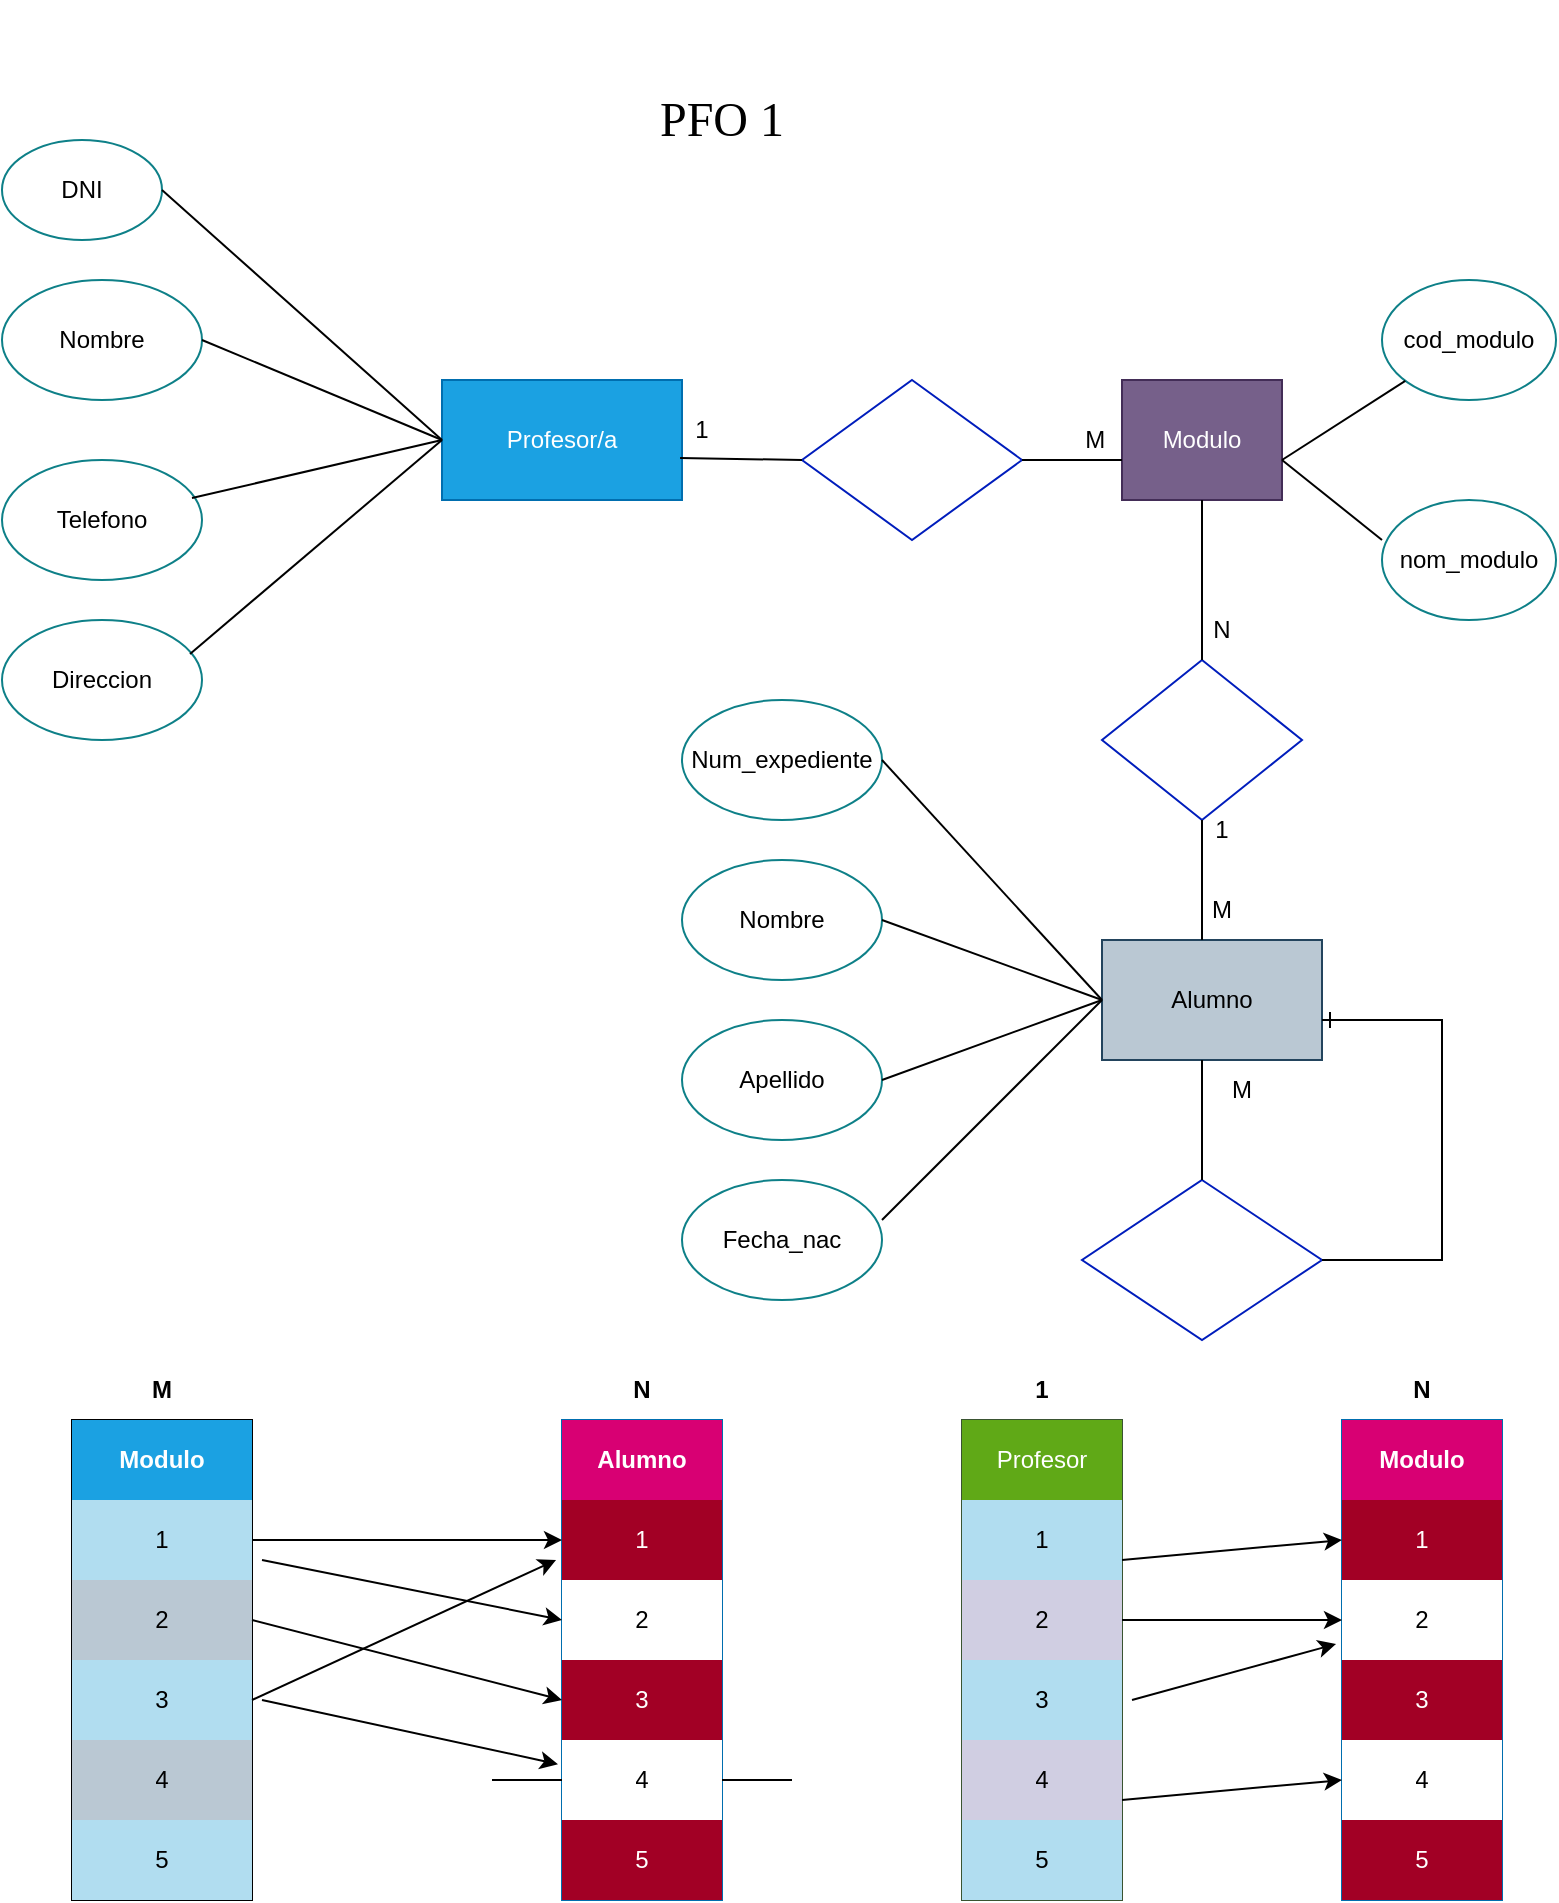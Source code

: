 <mxfile version="24.7.12">
  <diagram name="Página-1" id="thJgeR5AR-RD1IFN1DbU">
    <mxGraphModel dx="890" dy="414" grid="1" gridSize="10" guides="1" tooltips="1" connect="1" arrows="1" fold="1" page="1" pageScale="1" pageWidth="827" pageHeight="1169" math="0" shadow="0">
      <root>
        <mxCell id="0" />
        <mxCell id="1" parent="0" />
        <mxCell id="yKtc5BlLjvsNmvr8CvIh-1" value="Profesor/a " style="rounded=0;whiteSpace=wrap;html=1;fillColor=#1ba1e2;fontColor=#ffffff;strokeColor=#006EAF;" vertex="1" parent="1">
          <mxGeometry x="260" y="200" width="120" height="60" as="geometry" />
        </mxCell>
        <mxCell id="yKtc5BlLjvsNmvr8CvIh-2" value="DNI" style="ellipse;whiteSpace=wrap;html=1;fillColor=none;strokeColor=#0e8088;" vertex="1" parent="1">
          <mxGeometry x="40" y="80" width="80" height="50" as="geometry" />
        </mxCell>
        <mxCell id="yKtc5BlLjvsNmvr8CvIh-3" value="Nombre" style="ellipse;whiteSpace=wrap;html=1;fillColor=none;strokeColor=#0e8088;" vertex="1" parent="1">
          <mxGeometry x="40" y="150" width="100" height="60" as="geometry" />
        </mxCell>
        <mxCell id="yKtc5BlLjvsNmvr8CvIh-4" value="Telefono" style="ellipse;whiteSpace=wrap;html=1;fillColor=none;strokeColor=#0e8088;" vertex="1" parent="1">
          <mxGeometry x="40" y="240" width="100" height="60" as="geometry" />
        </mxCell>
        <mxCell id="yKtc5BlLjvsNmvr8CvIh-5" value="Direccion" style="ellipse;whiteSpace=wrap;html=1;fillColor=none;strokeColor=#0e8088;" vertex="1" parent="1">
          <mxGeometry x="40" y="320" width="100" height="60" as="geometry" />
        </mxCell>
        <mxCell id="yKtc5BlLjvsNmvr8CvIh-6" value="" style="endArrow=none;html=1;rounded=0;entryX=0;entryY=0.5;entryDx=0;entryDy=0;exitX=0.94;exitY=0.283;exitDx=0;exitDy=0;exitPerimeter=0;" edge="1" parent="1" source="yKtc5BlLjvsNmvr8CvIh-5" target="yKtc5BlLjvsNmvr8CvIh-1">
          <mxGeometry width="50" height="50" relative="1" as="geometry">
            <mxPoint x="140" y="330" as="sourcePoint" />
            <mxPoint x="190" y="280" as="targetPoint" />
          </mxGeometry>
        </mxCell>
        <mxCell id="yKtc5BlLjvsNmvr8CvIh-7" value="" style="endArrow=none;html=1;rounded=0;exitX=0.95;exitY=0.317;exitDx=0;exitDy=0;exitPerimeter=0;entryX=0;entryY=0.5;entryDx=0;entryDy=0;" edge="1" parent="1" source="yKtc5BlLjvsNmvr8CvIh-4" target="yKtc5BlLjvsNmvr8CvIh-1">
          <mxGeometry width="50" height="50" relative="1" as="geometry">
            <mxPoint x="150" y="270" as="sourcePoint" />
            <mxPoint x="220" y="240" as="targetPoint" />
          </mxGeometry>
        </mxCell>
        <mxCell id="yKtc5BlLjvsNmvr8CvIh-9" value="" style="endArrow=none;html=1;rounded=0;exitX=1;exitY=0.5;exitDx=0;exitDy=0;entryX=0;entryY=0.5;entryDx=0;entryDy=0;" edge="1" parent="1" source="yKtc5BlLjvsNmvr8CvIh-3" target="yKtc5BlLjvsNmvr8CvIh-1">
          <mxGeometry width="50" height="50" relative="1" as="geometry">
            <mxPoint x="170" y="290" as="sourcePoint" />
            <mxPoint x="220" y="240" as="targetPoint" />
          </mxGeometry>
        </mxCell>
        <mxCell id="yKtc5BlLjvsNmvr8CvIh-10" value="" style="endArrow=none;html=1;rounded=0;exitX=1;exitY=0.5;exitDx=0;exitDy=0;" edge="1" parent="1" source="yKtc5BlLjvsNmvr8CvIh-2">
          <mxGeometry width="50" height="50" relative="1" as="geometry">
            <mxPoint x="170" y="290" as="sourcePoint" />
            <mxPoint x="260" y="230" as="targetPoint" />
          </mxGeometry>
        </mxCell>
        <mxCell id="yKtc5BlLjvsNmvr8CvIh-11" value="Imparten" style="rhombus;whiteSpace=wrap;html=1;fillColor=none;fontColor=#ffffff;strokeColor=#001DBC;" vertex="1" parent="1">
          <mxGeometry x="440" y="200" width="110" height="80" as="geometry" />
        </mxCell>
        <mxCell id="yKtc5BlLjvsNmvr8CvIh-12" value="" style="endArrow=none;html=1;rounded=0;exitX=0.992;exitY=0.65;exitDx=0;exitDy=0;exitPerimeter=0;" edge="1" parent="1" source="yKtc5BlLjvsNmvr8CvIh-1">
          <mxGeometry width="50" height="50" relative="1" as="geometry">
            <mxPoint x="390" y="240" as="sourcePoint" />
            <mxPoint x="440" y="240" as="targetPoint" />
          </mxGeometry>
        </mxCell>
        <mxCell id="yKtc5BlLjvsNmvr8CvIh-13" value="1" style="text;html=1;align=center;verticalAlign=middle;whiteSpace=wrap;rounded=0;" vertex="1" parent="1">
          <mxGeometry x="360" y="210" width="60" height="30" as="geometry" />
        </mxCell>
        <mxCell id="yKtc5BlLjvsNmvr8CvIh-16" style="edgeStyle=orthogonalEdgeStyle;rounded=0;orthogonalLoop=1;jettySize=auto;html=1;exitX=0.5;exitY=1;exitDx=0;exitDy=0;" edge="1" parent="1" source="yKtc5BlLjvsNmvr8CvIh-13" target="yKtc5BlLjvsNmvr8CvIh-13">
          <mxGeometry relative="1" as="geometry" />
        </mxCell>
        <mxCell id="yKtc5BlLjvsNmvr8CvIh-18" value="Modulo" style="rounded=0;whiteSpace=wrap;html=1;fillColor=#76608a;fontColor=#ffffff;strokeColor=#432D57;" vertex="1" parent="1">
          <mxGeometry x="600" y="200" width="80" height="60" as="geometry" />
        </mxCell>
        <mxCell id="yKtc5BlLjvsNmvr8CvIh-19" value="cod_modulo" style="ellipse;whiteSpace=wrap;html=1;fillColor=none;strokeColor=#0e8088;" vertex="1" parent="1">
          <mxGeometry x="730" y="150" width="87" height="60" as="geometry" />
        </mxCell>
        <mxCell id="yKtc5BlLjvsNmvr8CvIh-20" value="nom_modulo" style="ellipse;whiteSpace=wrap;html=1;fillColor=none;strokeColor=#0e8088;" vertex="1" parent="1">
          <mxGeometry x="730" y="260" width="87" height="60" as="geometry" />
        </mxCell>
        <mxCell id="yKtc5BlLjvsNmvr8CvIh-24" value="" style="endArrow=none;html=1;rounded=0;exitX=1;exitY=0.5;exitDx=0;exitDy=0;" edge="1" parent="1" source="yKtc5BlLjvsNmvr8CvIh-11">
          <mxGeometry width="50" height="50" relative="1" as="geometry">
            <mxPoint x="550" y="290" as="sourcePoint" />
            <mxPoint x="600" y="240" as="targetPoint" />
          </mxGeometry>
        </mxCell>
        <mxCell id="yKtc5BlLjvsNmvr8CvIh-26" value="" style="endArrow=none;html=1;rounded=0;" edge="1" parent="1" target="yKtc5BlLjvsNmvr8CvIh-19">
          <mxGeometry width="50" height="50" relative="1" as="geometry">
            <mxPoint x="680" y="240" as="sourcePoint" />
            <mxPoint x="730" y="190" as="targetPoint" />
          </mxGeometry>
        </mxCell>
        <mxCell id="yKtc5BlLjvsNmvr8CvIh-27" value="" style="endArrow=none;html=1;rounded=0;entryX=0;entryY=0.333;entryDx=0;entryDy=0;entryPerimeter=0;" edge="1" parent="1" target="yKtc5BlLjvsNmvr8CvIh-20">
          <mxGeometry width="50" height="50" relative="1" as="geometry">
            <mxPoint x="680" y="240" as="sourcePoint" />
            <mxPoint x="752" y="210" as="targetPoint" />
          </mxGeometry>
        </mxCell>
        <mxCell id="yKtc5BlLjvsNmvr8CvIh-28" value="&amp;nbsp;&amp;nbsp;&amp;nbsp; M" style="text;html=1;align=center;verticalAlign=middle;whiteSpace=wrap;rounded=0;" vertex="1" parent="1">
          <mxGeometry x="550" y="215" width="60" height="30" as="geometry" />
        </mxCell>
        <mxCell id="yKtc5BlLjvsNmvr8CvIh-29" value="&lt;font face=&quot;Verdana&quot; style=&quot;font-size: 24px;&quot;&gt;PFO 1 &lt;/font&gt;" style="text;html=1;align=center;verticalAlign=middle;whiteSpace=wrap;rounded=0;" vertex="1" parent="1">
          <mxGeometry x="340" y="10" width="120" height="120" as="geometry" />
        </mxCell>
        <mxCell id="yKtc5BlLjvsNmvr8CvIh-30" value="Matriculado" style="rhombus;whiteSpace=wrap;html=1;fillColor=none;fontColor=#ffffff;strokeColor=#001DBC;" vertex="1" parent="1">
          <mxGeometry x="590" y="340" width="100" height="80" as="geometry" />
        </mxCell>
        <mxCell id="yKtc5BlLjvsNmvr8CvIh-31" value="" style="endArrow=none;html=1;rounded=0;exitX=0.5;exitY=0;exitDx=0;exitDy=0;" edge="1" parent="1" source="yKtc5BlLjvsNmvr8CvIh-30">
          <mxGeometry width="50" height="50" relative="1" as="geometry">
            <mxPoint x="640" y="330" as="sourcePoint" />
            <mxPoint x="640" y="260" as="targetPoint" />
          </mxGeometry>
        </mxCell>
        <mxCell id="yKtc5BlLjvsNmvr8CvIh-33" value="N" style="text;html=1;align=center;verticalAlign=middle;whiteSpace=wrap;rounded=0;" vertex="1" parent="1">
          <mxGeometry x="620" y="310" width="60" height="30" as="geometry" />
        </mxCell>
        <mxCell id="yKtc5BlLjvsNmvr8CvIh-34" value="Alumno" style="rounded=0;whiteSpace=wrap;html=1;fillColor=#bac8d3;strokeColor=#23445d;" vertex="1" parent="1">
          <mxGeometry x="590" y="480" width="110" height="60" as="geometry" />
        </mxCell>
        <mxCell id="yKtc5BlLjvsNmvr8CvIh-35" value="" style="endArrow=none;html=1;rounded=0;" edge="1" parent="1">
          <mxGeometry width="50" height="50" relative="1" as="geometry">
            <mxPoint x="640" y="480" as="sourcePoint" />
            <mxPoint x="640" y="420" as="targetPoint" />
            <Array as="points" />
          </mxGeometry>
        </mxCell>
        <mxCell id="yKtc5BlLjvsNmvr8CvIh-36" value="Num_expediente" style="ellipse;whiteSpace=wrap;html=1;fillColor=none;strokeColor=#0e8088;" vertex="1" parent="1">
          <mxGeometry x="380" y="360" width="100" height="60" as="geometry" />
        </mxCell>
        <mxCell id="yKtc5BlLjvsNmvr8CvIh-37" value="Nombre" style="ellipse;whiteSpace=wrap;html=1;fillColor=none;strokeColor=#0e8088;" vertex="1" parent="1">
          <mxGeometry x="380" y="440" width="100" height="60" as="geometry" />
        </mxCell>
        <mxCell id="yKtc5BlLjvsNmvr8CvIh-38" value="Apellido" style="ellipse;whiteSpace=wrap;html=1;fillColor=none;strokeColor=#0e8088;" vertex="1" parent="1">
          <mxGeometry x="380" y="520" width="100" height="60" as="geometry" />
        </mxCell>
        <mxCell id="yKtc5BlLjvsNmvr8CvIh-39" value="Fecha_nac" style="ellipse;whiteSpace=wrap;html=1;fillColor=none;strokeColor=#0e8088;" vertex="1" parent="1">
          <mxGeometry x="380" y="600" width="100" height="60" as="geometry" />
        </mxCell>
        <mxCell id="yKtc5BlLjvsNmvr8CvIh-40" value="" style="endArrow=none;html=1;rounded=0;entryX=0;entryY=0.5;entryDx=0;entryDy=0;" edge="1" parent="1" target="yKtc5BlLjvsNmvr8CvIh-34">
          <mxGeometry width="50" height="50" relative="1" as="geometry">
            <mxPoint x="480" y="620" as="sourcePoint" />
            <mxPoint x="530" y="570" as="targetPoint" />
          </mxGeometry>
        </mxCell>
        <mxCell id="yKtc5BlLjvsNmvr8CvIh-41" value="" style="endArrow=none;html=1;rounded=0;" edge="1" parent="1">
          <mxGeometry width="50" height="50" relative="1" as="geometry">
            <mxPoint x="480" y="550" as="sourcePoint" />
            <mxPoint x="590" y="510" as="targetPoint" />
          </mxGeometry>
        </mxCell>
        <mxCell id="yKtc5BlLjvsNmvr8CvIh-42" value="" style="endArrow=none;html=1;rounded=0;entryX=0;entryY=0.5;entryDx=0;entryDy=0;" edge="1" parent="1" target="yKtc5BlLjvsNmvr8CvIh-34">
          <mxGeometry width="50" height="50" relative="1" as="geometry">
            <mxPoint x="480" y="470" as="sourcePoint" />
            <mxPoint x="530" y="420" as="targetPoint" />
          </mxGeometry>
        </mxCell>
        <mxCell id="yKtc5BlLjvsNmvr8CvIh-43" value="" style="endArrow=none;html=1;rounded=0;exitX=1;exitY=0.5;exitDx=0;exitDy=0;entryX=0;entryY=0.5;entryDx=0;entryDy=0;" edge="1" parent="1" source="yKtc5BlLjvsNmvr8CvIh-36" target="yKtc5BlLjvsNmvr8CvIh-34">
          <mxGeometry width="50" height="50" relative="1" as="geometry">
            <mxPoint x="500" y="530" as="sourcePoint" />
            <mxPoint x="550" y="480" as="targetPoint" />
          </mxGeometry>
        </mxCell>
        <mxCell id="yKtc5BlLjvsNmvr8CvIh-44" value="1" style="text;html=1;align=center;verticalAlign=middle;whiteSpace=wrap;rounded=0;" vertex="1" parent="1">
          <mxGeometry x="620" y="410" width="60" height="30" as="geometry" />
        </mxCell>
        <mxCell id="yKtc5BlLjvsNmvr8CvIh-47" value="M" style="text;html=1;align=center;verticalAlign=middle;whiteSpace=wrap;rounded=0;" vertex="1" parent="1">
          <mxGeometry x="620" y="450" width="60" height="30" as="geometry" />
        </mxCell>
        <mxCell id="yKtc5BlLjvsNmvr8CvIh-48" value="Delegado" style="rhombus;whiteSpace=wrap;html=1;fillColor=none;fontColor=#ffffff;strokeColor=#001DBC;" vertex="1" parent="1">
          <mxGeometry x="580" y="600" width="120" height="80" as="geometry" />
        </mxCell>
        <mxCell id="yKtc5BlLjvsNmvr8CvIh-49" value="" style="endArrow=none;html=1;rounded=0;exitX=0.5;exitY=0;exitDx=0;exitDy=0;" edge="1" parent="1" source="yKtc5BlLjvsNmvr8CvIh-48">
          <mxGeometry width="50" height="50" relative="1" as="geometry">
            <mxPoint x="590" y="590" as="sourcePoint" />
            <mxPoint x="640" y="540" as="targetPoint" />
          </mxGeometry>
        </mxCell>
        <mxCell id="yKtc5BlLjvsNmvr8CvIh-50" value="M" style="text;html=1;align=center;verticalAlign=middle;whiteSpace=wrap;rounded=0;" vertex="1" parent="1">
          <mxGeometry x="630" y="540" width="60" height="30" as="geometry" />
        </mxCell>
        <mxCell id="yKtc5BlLjvsNmvr8CvIh-51" value="" style="endArrow=none;html=1;rounded=0;entryX=1;entryY=0.5;entryDx=0;entryDy=0;startArrow=ERone;startFill=0;" edge="1" parent="1" target="yKtc5BlLjvsNmvr8CvIh-48">
          <mxGeometry width="50" height="50" relative="1" as="geometry">
            <mxPoint x="700" y="520" as="sourcePoint" />
            <mxPoint x="701.98" y="399" as="targetPoint" />
            <Array as="points">
              <mxPoint x="760" y="520" />
              <mxPoint x="760" y="640" />
            </Array>
          </mxGeometry>
        </mxCell>
        <mxCell id="yKtc5BlLjvsNmvr8CvIh-80" value="" style="shape=table;startSize=0;container=1;collapsible=0;childLayout=tableLayout;" vertex="1" parent="1">
          <mxGeometry x="75" y="720" width="90" height="240" as="geometry" />
        </mxCell>
        <mxCell id="yKtc5BlLjvsNmvr8CvIh-81" value="" style="shape=tableRow;horizontal=0;startSize=0;swimlaneHead=0;swimlaneBody=0;strokeColor=inherit;top=0;left=0;bottom=0;right=0;collapsible=0;dropTarget=0;fillColor=none;points=[[0,0.5],[1,0.5]];portConstraint=eastwest;" vertex="1" parent="yKtc5BlLjvsNmvr8CvIh-80">
          <mxGeometry width="90" height="40" as="geometry" />
        </mxCell>
        <mxCell id="yKtc5BlLjvsNmvr8CvIh-82" value="&lt;b&gt;Modulo&lt;/b&gt;" style="shape=partialRectangle;html=1;whiteSpace=wrap;connectable=0;strokeColor=#006EAF;overflow=hidden;fillColor=#1ba1e2;top=0;left=0;bottom=0;right=0;pointerEvents=1;fontColor=#ffffff;" vertex="1" parent="yKtc5BlLjvsNmvr8CvIh-81">
          <mxGeometry width="90" height="40" as="geometry">
            <mxRectangle width="90" height="40" as="alternateBounds" />
          </mxGeometry>
        </mxCell>
        <mxCell id="yKtc5BlLjvsNmvr8CvIh-83" value="" style="shape=tableRow;horizontal=0;startSize=0;swimlaneHead=0;swimlaneBody=0;strokeColor=inherit;top=0;left=0;bottom=0;right=0;collapsible=0;dropTarget=0;fillColor=none;points=[[0,0.5],[1,0.5]];portConstraint=eastwest;" vertex="1" parent="yKtc5BlLjvsNmvr8CvIh-80">
          <mxGeometry y="40" width="90" height="40" as="geometry" />
        </mxCell>
        <mxCell id="yKtc5BlLjvsNmvr8CvIh-84" value="1" style="shape=partialRectangle;html=1;whiteSpace=wrap;connectable=0;strokeColor=#10739e;overflow=hidden;fillColor=#b1ddf0;top=0;left=0;bottom=0;right=0;pointerEvents=1;" vertex="1" parent="yKtc5BlLjvsNmvr8CvIh-83">
          <mxGeometry width="90" height="40" as="geometry">
            <mxRectangle width="90" height="40" as="alternateBounds" />
          </mxGeometry>
        </mxCell>
        <mxCell id="yKtc5BlLjvsNmvr8CvIh-85" value="" style="shape=tableRow;horizontal=0;startSize=0;swimlaneHead=0;swimlaneBody=0;strokeColor=inherit;top=0;left=0;bottom=0;right=0;collapsible=0;dropTarget=0;fillColor=none;points=[[0,0.5],[1,0.5]];portConstraint=eastwest;" vertex="1" parent="yKtc5BlLjvsNmvr8CvIh-80">
          <mxGeometry y="80" width="90" height="40" as="geometry" />
        </mxCell>
        <mxCell id="yKtc5BlLjvsNmvr8CvIh-86" value="2" style="shape=partialRectangle;html=1;whiteSpace=wrap;connectable=0;strokeColor=#23445d;overflow=hidden;fillColor=#bac8d3;top=0;left=0;bottom=0;right=0;pointerEvents=1;" vertex="1" parent="yKtc5BlLjvsNmvr8CvIh-85">
          <mxGeometry width="90" height="40" as="geometry">
            <mxRectangle width="90" height="40" as="alternateBounds" />
          </mxGeometry>
        </mxCell>
        <mxCell id="yKtc5BlLjvsNmvr8CvIh-87" value="" style="shape=tableRow;horizontal=0;startSize=0;swimlaneHead=0;swimlaneBody=0;strokeColor=inherit;top=0;left=0;bottom=0;right=0;collapsible=0;dropTarget=0;fillColor=none;points=[[0,0.5],[1,0.5]];portConstraint=eastwest;" vertex="1" parent="yKtc5BlLjvsNmvr8CvIh-80">
          <mxGeometry y="120" width="90" height="40" as="geometry" />
        </mxCell>
        <mxCell id="yKtc5BlLjvsNmvr8CvIh-88" value="3" style="shape=partialRectangle;html=1;whiteSpace=wrap;connectable=0;strokeColor=#10739e;overflow=hidden;fillColor=#b1ddf0;top=0;left=0;bottom=0;right=0;pointerEvents=1;" vertex="1" parent="yKtc5BlLjvsNmvr8CvIh-87">
          <mxGeometry width="90" height="40" as="geometry">
            <mxRectangle width="90" height="40" as="alternateBounds" />
          </mxGeometry>
        </mxCell>
        <mxCell id="yKtc5BlLjvsNmvr8CvIh-89" value="" style="shape=tableRow;horizontal=0;startSize=0;swimlaneHead=0;swimlaneBody=0;strokeColor=inherit;top=0;left=0;bottom=0;right=0;collapsible=0;dropTarget=0;fillColor=none;points=[[0,0.5],[1,0.5]];portConstraint=eastwest;" vertex="1" parent="yKtc5BlLjvsNmvr8CvIh-80">
          <mxGeometry y="160" width="90" height="40" as="geometry" />
        </mxCell>
        <mxCell id="yKtc5BlLjvsNmvr8CvIh-90" value="4" style="shape=partialRectangle;html=1;whiteSpace=wrap;connectable=0;strokeColor=#23445d;overflow=hidden;fillColor=#bac8d3;top=0;left=0;bottom=0;right=0;pointerEvents=1;" vertex="1" parent="yKtc5BlLjvsNmvr8CvIh-89">
          <mxGeometry width="90" height="40" as="geometry">
            <mxRectangle width="90" height="40" as="alternateBounds" />
          </mxGeometry>
        </mxCell>
        <mxCell id="yKtc5BlLjvsNmvr8CvIh-91" value="" style="shape=tableRow;horizontal=0;startSize=0;swimlaneHead=0;swimlaneBody=0;strokeColor=inherit;top=0;left=0;bottom=0;right=0;collapsible=0;dropTarget=0;fillColor=none;points=[[0,0.5],[1,0.5]];portConstraint=eastwest;" vertex="1" parent="yKtc5BlLjvsNmvr8CvIh-80">
          <mxGeometry y="200" width="90" height="40" as="geometry" />
        </mxCell>
        <mxCell id="yKtc5BlLjvsNmvr8CvIh-92" value="5" style="shape=partialRectangle;html=1;whiteSpace=wrap;connectable=0;strokeColor=#10739e;overflow=hidden;fillColor=#b1ddf0;top=0;left=0;bottom=0;right=0;pointerEvents=1;" vertex="1" parent="yKtc5BlLjvsNmvr8CvIh-91">
          <mxGeometry width="90" height="40" as="geometry">
            <mxRectangle width="90" height="40" as="alternateBounds" />
          </mxGeometry>
        </mxCell>
        <mxCell id="yKtc5BlLjvsNmvr8CvIh-93" value="" style="shape=table;startSize=0;container=1;collapsible=0;childLayout=tableLayout;fillColor=#1ba1e2;fontColor=#ffffff;strokeColor=#006EAF;" vertex="1" parent="1">
          <mxGeometry x="320" y="720" width="80" height="240" as="geometry" />
        </mxCell>
        <mxCell id="yKtc5BlLjvsNmvr8CvIh-94" value="" style="shape=tableRow;horizontal=0;startSize=0;swimlaneHead=0;swimlaneBody=0;strokeColor=inherit;top=0;left=0;bottom=0;right=0;collapsible=0;dropTarget=0;fillColor=none;points=[[0,0.5],[1,0.5]];portConstraint=eastwest;" vertex="1" parent="yKtc5BlLjvsNmvr8CvIh-93">
          <mxGeometry width="80" height="40" as="geometry" />
        </mxCell>
        <mxCell id="yKtc5BlLjvsNmvr8CvIh-95" value="&lt;b&gt;Alumno&lt;/b&gt;" style="shape=partialRectangle;html=1;whiteSpace=wrap;connectable=0;strokeColor=#A50040;overflow=hidden;fillColor=#d80073;top=0;left=0;bottom=0;right=0;pointerEvents=1;fontColor=#ffffff;" vertex="1" parent="yKtc5BlLjvsNmvr8CvIh-94">
          <mxGeometry width="80" height="40" as="geometry">
            <mxRectangle width="80" height="40" as="alternateBounds" />
          </mxGeometry>
        </mxCell>
        <mxCell id="yKtc5BlLjvsNmvr8CvIh-96" value="" style="shape=tableRow;horizontal=0;startSize=0;swimlaneHead=0;swimlaneBody=0;strokeColor=inherit;top=0;left=0;bottom=0;right=0;collapsible=0;dropTarget=0;fillColor=none;points=[[0,0.5],[1,0.5]];portConstraint=eastwest;" vertex="1" parent="yKtc5BlLjvsNmvr8CvIh-93">
          <mxGeometry y="40" width="80" height="40" as="geometry" />
        </mxCell>
        <mxCell id="yKtc5BlLjvsNmvr8CvIh-97" value="1" style="shape=partialRectangle;html=1;whiteSpace=wrap;connectable=0;strokeColor=#6F0000;overflow=hidden;fillColor=#a20025;top=0;left=0;bottom=0;right=0;pointerEvents=1;fontColor=#ffffff;" vertex="1" parent="yKtc5BlLjvsNmvr8CvIh-96">
          <mxGeometry width="80" height="40" as="geometry">
            <mxRectangle width="80" height="40" as="alternateBounds" />
          </mxGeometry>
        </mxCell>
        <mxCell id="yKtc5BlLjvsNmvr8CvIh-98" value="" style="shape=tableRow;horizontal=0;startSize=0;swimlaneHead=0;swimlaneBody=0;strokeColor=inherit;top=0;left=0;bottom=0;right=0;collapsible=0;dropTarget=0;fillColor=none;points=[[0,0.5],[1,0.5]];portConstraint=eastwest;" vertex="1" parent="yKtc5BlLjvsNmvr8CvIh-93">
          <mxGeometry y="80" width="80" height="40" as="geometry" />
        </mxCell>
        <mxCell id="yKtc5BlLjvsNmvr8CvIh-99" value="2" style="shape=partialRectangle;html=1;whiteSpace=wrap;connectable=0;overflow=hidden;top=0;left=0;bottom=0;right=0;pointerEvents=1;" vertex="1" parent="yKtc5BlLjvsNmvr8CvIh-98">
          <mxGeometry width="80" height="40" as="geometry">
            <mxRectangle width="80" height="40" as="alternateBounds" />
          </mxGeometry>
        </mxCell>
        <mxCell id="yKtc5BlLjvsNmvr8CvIh-100" value="" style="shape=tableRow;horizontal=0;startSize=0;swimlaneHead=0;swimlaneBody=0;strokeColor=inherit;top=0;left=0;bottom=0;right=0;collapsible=0;dropTarget=0;fillColor=none;points=[[0,0.5],[1,0.5]];portConstraint=eastwest;" vertex="1" parent="yKtc5BlLjvsNmvr8CvIh-93">
          <mxGeometry y="120" width="80" height="40" as="geometry" />
        </mxCell>
        <mxCell id="yKtc5BlLjvsNmvr8CvIh-101" value="3" style="shape=partialRectangle;html=1;whiteSpace=wrap;connectable=0;strokeColor=#6F0000;overflow=hidden;fillColor=#a20025;top=0;left=0;bottom=0;right=0;pointerEvents=1;fontColor=#ffffff;" vertex="1" parent="yKtc5BlLjvsNmvr8CvIh-100">
          <mxGeometry width="80" height="40" as="geometry">
            <mxRectangle width="80" height="40" as="alternateBounds" />
          </mxGeometry>
        </mxCell>
        <mxCell id="yKtc5BlLjvsNmvr8CvIh-102" value="" style="shape=tableRow;horizontal=0;startSize=0;swimlaneHead=0;swimlaneBody=0;strokeColor=inherit;top=0;left=0;bottom=0;right=0;collapsible=0;dropTarget=0;fillColor=none;points=[[0,0.5],[1,0.5]];portConstraint=eastwest;" vertex="1" parent="yKtc5BlLjvsNmvr8CvIh-93">
          <mxGeometry y="160" width="80" height="40" as="geometry" />
        </mxCell>
        <mxCell id="yKtc5BlLjvsNmvr8CvIh-103" value="4" style="shape=partialRectangle;html=1;whiteSpace=wrap;connectable=0;overflow=hidden;top=0;left=0;bottom=0;right=0;pointerEvents=1;" vertex="1" parent="yKtc5BlLjvsNmvr8CvIh-102">
          <mxGeometry width="80" height="40" as="geometry">
            <mxRectangle width="80" height="40" as="alternateBounds" />
          </mxGeometry>
        </mxCell>
        <mxCell id="yKtc5BlLjvsNmvr8CvIh-104" value="" style="shape=tableRow;horizontal=0;startSize=0;swimlaneHead=0;swimlaneBody=0;strokeColor=inherit;top=0;left=0;bottom=0;right=0;collapsible=0;dropTarget=0;fillColor=none;points=[[0,0.5],[1,0.5]];portConstraint=eastwest;" vertex="1" parent="yKtc5BlLjvsNmvr8CvIh-93">
          <mxGeometry y="200" width="80" height="40" as="geometry" />
        </mxCell>
        <mxCell id="yKtc5BlLjvsNmvr8CvIh-105" value="5" style="shape=partialRectangle;html=1;whiteSpace=wrap;connectable=0;strokeColor=#6F0000;overflow=hidden;fillColor=#a20025;top=0;left=0;bottom=0;right=0;pointerEvents=1;fontColor=#ffffff;" vertex="1" parent="yKtc5BlLjvsNmvr8CvIh-104">
          <mxGeometry width="80" height="40" as="geometry">
            <mxRectangle width="80" height="40" as="alternateBounds" />
          </mxGeometry>
        </mxCell>
        <mxCell id="yKtc5BlLjvsNmvr8CvIh-106" value="&lt;b&gt;M&lt;/b&gt;" style="text;html=1;align=center;verticalAlign=middle;whiteSpace=wrap;rounded=0;" vertex="1" parent="1">
          <mxGeometry x="90" y="690" width="60" height="30" as="geometry" />
        </mxCell>
        <mxCell id="yKtc5BlLjvsNmvr8CvIh-107" value="&lt;b&gt;N&lt;/b&gt;" style="text;html=1;align=center;verticalAlign=middle;whiteSpace=wrap;rounded=0;" vertex="1" parent="1">
          <mxGeometry x="330" y="690" width="60" height="30" as="geometry" />
        </mxCell>
        <mxCell id="yKtc5BlLjvsNmvr8CvIh-118" value="" style="endArrow=classic;html=1;rounded=0;entryX=0;entryY=0.5;entryDx=0;entryDy=0;" edge="1" parent="1" target="yKtc5BlLjvsNmvr8CvIh-96">
          <mxGeometry width="50" height="50" relative="1" as="geometry">
            <mxPoint x="165" y="780" as="sourcePoint" />
            <mxPoint x="215" y="730" as="targetPoint" />
          </mxGeometry>
        </mxCell>
        <mxCell id="yKtc5BlLjvsNmvr8CvIh-119" value="" style="endArrow=classic;html=1;rounded=0;entryX=0;entryY=0.5;entryDx=0;entryDy=0;" edge="1" parent="1" target="yKtc5BlLjvsNmvr8CvIh-98">
          <mxGeometry width="50" height="50" relative="1" as="geometry">
            <mxPoint x="170" y="790" as="sourcePoint" />
            <mxPoint x="330" y="790" as="targetPoint" />
          </mxGeometry>
        </mxCell>
        <mxCell id="yKtc5BlLjvsNmvr8CvIh-120" value="" style="endArrow=classic;html=1;rounded=0;entryX=-0.037;entryY=0.75;entryDx=0;entryDy=0;entryPerimeter=0;" edge="1" parent="1" target="yKtc5BlLjvsNmvr8CvIh-96">
          <mxGeometry width="50" height="50" relative="1" as="geometry">
            <mxPoint x="165" y="860" as="sourcePoint" />
            <mxPoint x="320" y="860" as="targetPoint" />
          </mxGeometry>
        </mxCell>
        <mxCell id="yKtc5BlLjvsNmvr8CvIh-121" value="" style="endArrow=none;html=1;rounded=0;" edge="1" parent="1">
          <mxGeometry width="50" height="50" relative="1" as="geometry">
            <mxPoint x="285" y="900" as="sourcePoint" />
            <mxPoint x="320" y="900" as="targetPoint" />
          </mxGeometry>
        </mxCell>
        <mxCell id="yKtc5BlLjvsNmvr8CvIh-122" value="" style="endArrow=classic;html=1;rounded=0;entryX=0;entryY=0.5;entryDx=0;entryDy=0;exitX=1;exitY=0.5;exitDx=0;exitDy=0;" edge="1" parent="1" source="yKtc5BlLjvsNmvr8CvIh-85" target="yKtc5BlLjvsNmvr8CvIh-100">
          <mxGeometry width="50" height="50" relative="1" as="geometry">
            <mxPoint x="195" y="810" as="sourcePoint" />
            <mxPoint x="350" y="810" as="targetPoint" />
          </mxGeometry>
        </mxCell>
        <mxCell id="yKtc5BlLjvsNmvr8CvIh-123" value="" style="endArrow=none;html=1;rounded=0;" edge="1" parent="1">
          <mxGeometry width="50" height="50" relative="1" as="geometry">
            <mxPoint x="400" y="900" as="sourcePoint" />
            <mxPoint x="435" y="900" as="targetPoint" />
          </mxGeometry>
        </mxCell>
        <mxCell id="yKtc5BlLjvsNmvr8CvIh-124" value="" style="endArrow=classic;html=1;rounded=0;entryX=-0.025;entryY=0.717;entryDx=0;entryDy=0;entryPerimeter=0;" edge="1" parent="1" target="yKtc5BlLjvsNmvr8CvIh-93">
          <mxGeometry width="50" height="50" relative="1" as="geometry">
            <mxPoint x="170" y="860" as="sourcePoint" />
            <mxPoint x="330" y="870" as="targetPoint" />
          </mxGeometry>
        </mxCell>
        <mxCell id="yKtc5BlLjvsNmvr8CvIh-125" value="" style="shape=table;startSize=0;container=1;collapsible=0;childLayout=tableLayout;fillColor=#6d8764;strokeColor=#3A5431;fontColor=#ffffff;" vertex="1" parent="1">
          <mxGeometry x="520" y="720" width="80" height="240" as="geometry" />
        </mxCell>
        <mxCell id="yKtc5BlLjvsNmvr8CvIh-126" value="" style="shape=tableRow;horizontal=0;startSize=0;swimlaneHead=0;swimlaneBody=0;strokeColor=inherit;top=0;left=0;bottom=0;right=0;collapsible=0;dropTarget=0;fillColor=none;points=[[0,0.5],[1,0.5]];portConstraint=eastwest;" vertex="1" parent="yKtc5BlLjvsNmvr8CvIh-125">
          <mxGeometry width="80" height="40" as="geometry" />
        </mxCell>
        <mxCell id="yKtc5BlLjvsNmvr8CvIh-127" value="Profesor" style="shape=partialRectangle;html=1;whiteSpace=wrap;connectable=0;strokeColor=#2D7600;overflow=hidden;fillColor=#60a917;top=0;left=0;bottom=0;right=0;pointerEvents=1;fontColor=#ffffff;" vertex="1" parent="yKtc5BlLjvsNmvr8CvIh-126">
          <mxGeometry width="80" height="40" as="geometry">
            <mxRectangle width="80" height="40" as="alternateBounds" />
          </mxGeometry>
        </mxCell>
        <mxCell id="yKtc5BlLjvsNmvr8CvIh-128" value="" style="shape=tableRow;horizontal=0;startSize=0;swimlaneHead=0;swimlaneBody=0;strokeColor=inherit;top=0;left=0;bottom=0;right=0;collapsible=0;dropTarget=0;fillColor=none;points=[[0,0.5],[1,0.5]];portConstraint=eastwest;" vertex="1" parent="yKtc5BlLjvsNmvr8CvIh-125">
          <mxGeometry y="40" width="80" height="40" as="geometry" />
        </mxCell>
        <mxCell id="yKtc5BlLjvsNmvr8CvIh-129" value="1" style="shape=partialRectangle;html=1;whiteSpace=wrap;connectable=0;strokeColor=#10739e;overflow=hidden;fillColor=#b1ddf0;top=0;left=0;bottom=0;right=0;pointerEvents=1;" vertex="1" parent="yKtc5BlLjvsNmvr8CvIh-128">
          <mxGeometry width="80" height="40" as="geometry">
            <mxRectangle width="80" height="40" as="alternateBounds" />
          </mxGeometry>
        </mxCell>
        <mxCell id="yKtc5BlLjvsNmvr8CvIh-130" value="" style="shape=tableRow;horizontal=0;startSize=0;swimlaneHead=0;swimlaneBody=0;strokeColor=inherit;top=0;left=0;bottom=0;right=0;collapsible=0;dropTarget=0;fillColor=none;points=[[0,0.5],[1,0.5]];portConstraint=eastwest;" vertex="1" parent="yKtc5BlLjvsNmvr8CvIh-125">
          <mxGeometry y="80" width="80" height="40" as="geometry" />
        </mxCell>
        <mxCell id="yKtc5BlLjvsNmvr8CvIh-131" value="2" style="shape=partialRectangle;html=1;whiteSpace=wrap;connectable=0;strokeColor=#56517e;overflow=hidden;fillColor=#d0cee2;top=0;left=0;bottom=0;right=0;pointerEvents=1;" vertex="1" parent="yKtc5BlLjvsNmvr8CvIh-130">
          <mxGeometry width="80" height="40" as="geometry">
            <mxRectangle width="80" height="40" as="alternateBounds" />
          </mxGeometry>
        </mxCell>
        <mxCell id="yKtc5BlLjvsNmvr8CvIh-132" value="" style="shape=tableRow;horizontal=0;startSize=0;swimlaneHead=0;swimlaneBody=0;strokeColor=inherit;top=0;left=0;bottom=0;right=0;collapsible=0;dropTarget=0;fillColor=none;points=[[0,0.5],[1,0.5]];portConstraint=eastwest;" vertex="1" parent="yKtc5BlLjvsNmvr8CvIh-125">
          <mxGeometry y="120" width="80" height="40" as="geometry" />
        </mxCell>
        <mxCell id="yKtc5BlLjvsNmvr8CvIh-133" value="3" style="shape=partialRectangle;html=1;whiteSpace=wrap;connectable=0;strokeColor=#10739e;overflow=hidden;fillColor=#b1ddf0;top=0;left=0;bottom=0;right=0;pointerEvents=1;" vertex="1" parent="yKtc5BlLjvsNmvr8CvIh-132">
          <mxGeometry width="80" height="40" as="geometry">
            <mxRectangle width="80" height="40" as="alternateBounds" />
          </mxGeometry>
        </mxCell>
        <mxCell id="yKtc5BlLjvsNmvr8CvIh-134" value="" style="shape=tableRow;horizontal=0;startSize=0;swimlaneHead=0;swimlaneBody=0;strokeColor=inherit;top=0;left=0;bottom=0;right=0;collapsible=0;dropTarget=0;fillColor=none;points=[[0,0.5],[1,0.5]];portConstraint=eastwest;" vertex="1" parent="yKtc5BlLjvsNmvr8CvIh-125">
          <mxGeometry y="160" width="80" height="40" as="geometry" />
        </mxCell>
        <mxCell id="yKtc5BlLjvsNmvr8CvIh-135" value="4" style="shape=partialRectangle;html=1;whiteSpace=wrap;connectable=0;strokeColor=#56517e;overflow=hidden;fillColor=#d0cee2;top=0;left=0;bottom=0;right=0;pointerEvents=1;" vertex="1" parent="yKtc5BlLjvsNmvr8CvIh-134">
          <mxGeometry width="80" height="40" as="geometry">
            <mxRectangle width="80" height="40" as="alternateBounds" />
          </mxGeometry>
        </mxCell>
        <mxCell id="yKtc5BlLjvsNmvr8CvIh-136" value="" style="shape=tableRow;horizontal=0;startSize=0;swimlaneHead=0;swimlaneBody=0;strokeColor=inherit;top=0;left=0;bottom=0;right=0;collapsible=0;dropTarget=0;fillColor=none;points=[[0,0.5],[1,0.5]];portConstraint=eastwest;" vertex="1" parent="yKtc5BlLjvsNmvr8CvIh-125">
          <mxGeometry y="200" width="80" height="40" as="geometry" />
        </mxCell>
        <mxCell id="yKtc5BlLjvsNmvr8CvIh-137" value="5" style="shape=partialRectangle;html=1;whiteSpace=wrap;connectable=0;strokeColor=#10739e;overflow=hidden;fillColor=#b1ddf0;top=0;left=0;bottom=0;right=0;pointerEvents=1;" vertex="1" parent="yKtc5BlLjvsNmvr8CvIh-136">
          <mxGeometry width="80" height="40" as="geometry">
            <mxRectangle width="80" height="40" as="alternateBounds" />
          </mxGeometry>
        </mxCell>
        <mxCell id="yKtc5BlLjvsNmvr8CvIh-138" value="&lt;b&gt;1&lt;/b&gt;" style="text;html=1;align=center;verticalAlign=middle;whiteSpace=wrap;rounded=0;" vertex="1" parent="1">
          <mxGeometry x="540" y="690" width="40" height="30" as="geometry" />
        </mxCell>
        <mxCell id="yKtc5BlLjvsNmvr8CvIh-139" value="" style="shape=table;startSize=0;container=1;collapsible=0;childLayout=tableLayout;fillColor=#1ba1e2;fontColor=#ffffff;strokeColor=#006EAF;" vertex="1" parent="1">
          <mxGeometry x="710" y="720" width="80" height="240" as="geometry" />
        </mxCell>
        <mxCell id="yKtc5BlLjvsNmvr8CvIh-140" value="" style="shape=tableRow;horizontal=0;startSize=0;swimlaneHead=0;swimlaneBody=0;strokeColor=inherit;top=0;left=0;bottom=0;right=0;collapsible=0;dropTarget=0;fillColor=none;points=[[0,0.5],[1,0.5]];portConstraint=eastwest;" vertex="1" parent="yKtc5BlLjvsNmvr8CvIh-139">
          <mxGeometry width="80" height="40" as="geometry" />
        </mxCell>
        <mxCell id="yKtc5BlLjvsNmvr8CvIh-141" value="&lt;b&gt;Modulo&lt;/b&gt;" style="shape=partialRectangle;html=1;whiteSpace=wrap;connectable=0;strokeColor=#A50040;overflow=hidden;fillColor=#d80073;top=0;left=0;bottom=0;right=0;pointerEvents=1;fontColor=#ffffff;" vertex="1" parent="yKtc5BlLjvsNmvr8CvIh-140">
          <mxGeometry width="80" height="40" as="geometry">
            <mxRectangle width="80" height="40" as="alternateBounds" />
          </mxGeometry>
        </mxCell>
        <mxCell id="yKtc5BlLjvsNmvr8CvIh-142" value="" style="shape=tableRow;horizontal=0;startSize=0;swimlaneHead=0;swimlaneBody=0;strokeColor=inherit;top=0;left=0;bottom=0;right=0;collapsible=0;dropTarget=0;fillColor=none;points=[[0,0.5],[1,0.5]];portConstraint=eastwest;" vertex="1" parent="yKtc5BlLjvsNmvr8CvIh-139">
          <mxGeometry y="40" width="80" height="40" as="geometry" />
        </mxCell>
        <mxCell id="yKtc5BlLjvsNmvr8CvIh-143" value="1" style="shape=partialRectangle;html=1;whiteSpace=wrap;connectable=0;strokeColor=#6F0000;overflow=hidden;fillColor=#a20025;top=0;left=0;bottom=0;right=0;pointerEvents=1;fontColor=#ffffff;" vertex="1" parent="yKtc5BlLjvsNmvr8CvIh-142">
          <mxGeometry width="80" height="40" as="geometry">
            <mxRectangle width="80" height="40" as="alternateBounds" />
          </mxGeometry>
        </mxCell>
        <mxCell id="yKtc5BlLjvsNmvr8CvIh-144" value="" style="shape=tableRow;horizontal=0;startSize=0;swimlaneHead=0;swimlaneBody=0;strokeColor=inherit;top=0;left=0;bottom=0;right=0;collapsible=0;dropTarget=0;fillColor=none;points=[[0,0.5],[1,0.5]];portConstraint=eastwest;" vertex="1" parent="yKtc5BlLjvsNmvr8CvIh-139">
          <mxGeometry y="80" width="80" height="40" as="geometry" />
        </mxCell>
        <mxCell id="yKtc5BlLjvsNmvr8CvIh-145" value="2" style="shape=partialRectangle;html=1;whiteSpace=wrap;connectable=0;overflow=hidden;top=0;left=0;bottom=0;right=0;pointerEvents=1;" vertex="1" parent="yKtc5BlLjvsNmvr8CvIh-144">
          <mxGeometry width="80" height="40" as="geometry">
            <mxRectangle width="80" height="40" as="alternateBounds" />
          </mxGeometry>
        </mxCell>
        <mxCell id="yKtc5BlLjvsNmvr8CvIh-146" value="" style="shape=tableRow;horizontal=0;startSize=0;swimlaneHead=0;swimlaneBody=0;strokeColor=inherit;top=0;left=0;bottom=0;right=0;collapsible=0;dropTarget=0;fillColor=none;points=[[0,0.5],[1,0.5]];portConstraint=eastwest;" vertex="1" parent="yKtc5BlLjvsNmvr8CvIh-139">
          <mxGeometry y="120" width="80" height="40" as="geometry" />
        </mxCell>
        <mxCell id="yKtc5BlLjvsNmvr8CvIh-147" value="3" style="shape=partialRectangle;html=1;whiteSpace=wrap;connectable=0;strokeColor=#6F0000;overflow=hidden;fillColor=#a20025;top=0;left=0;bottom=0;right=0;pointerEvents=1;fontColor=#ffffff;" vertex="1" parent="yKtc5BlLjvsNmvr8CvIh-146">
          <mxGeometry width="80" height="40" as="geometry">
            <mxRectangle width="80" height="40" as="alternateBounds" />
          </mxGeometry>
        </mxCell>
        <mxCell id="yKtc5BlLjvsNmvr8CvIh-148" value="" style="shape=tableRow;horizontal=0;startSize=0;swimlaneHead=0;swimlaneBody=0;strokeColor=inherit;top=0;left=0;bottom=0;right=0;collapsible=0;dropTarget=0;fillColor=none;points=[[0,0.5],[1,0.5]];portConstraint=eastwest;" vertex="1" parent="yKtc5BlLjvsNmvr8CvIh-139">
          <mxGeometry y="160" width="80" height="40" as="geometry" />
        </mxCell>
        <mxCell id="yKtc5BlLjvsNmvr8CvIh-149" value="4" style="shape=partialRectangle;html=1;whiteSpace=wrap;connectable=0;overflow=hidden;top=0;left=0;bottom=0;right=0;pointerEvents=1;" vertex="1" parent="yKtc5BlLjvsNmvr8CvIh-148">
          <mxGeometry width="80" height="40" as="geometry">
            <mxRectangle width="80" height="40" as="alternateBounds" />
          </mxGeometry>
        </mxCell>
        <mxCell id="yKtc5BlLjvsNmvr8CvIh-150" value="" style="shape=tableRow;horizontal=0;startSize=0;swimlaneHead=0;swimlaneBody=0;strokeColor=inherit;top=0;left=0;bottom=0;right=0;collapsible=0;dropTarget=0;fillColor=none;points=[[0,0.5],[1,0.5]];portConstraint=eastwest;" vertex="1" parent="yKtc5BlLjvsNmvr8CvIh-139">
          <mxGeometry y="200" width="80" height="40" as="geometry" />
        </mxCell>
        <mxCell id="yKtc5BlLjvsNmvr8CvIh-151" value="5" style="shape=partialRectangle;html=1;whiteSpace=wrap;connectable=0;strokeColor=#6F0000;overflow=hidden;fillColor=#a20025;top=0;left=0;bottom=0;right=0;pointerEvents=1;fontColor=#ffffff;" vertex="1" parent="yKtc5BlLjvsNmvr8CvIh-150">
          <mxGeometry width="80" height="40" as="geometry">
            <mxRectangle width="80" height="40" as="alternateBounds" />
          </mxGeometry>
        </mxCell>
        <mxCell id="yKtc5BlLjvsNmvr8CvIh-152" value="&lt;b&gt;N&lt;/b&gt;" style="text;html=1;align=center;verticalAlign=middle;whiteSpace=wrap;rounded=0;" vertex="1" parent="1">
          <mxGeometry x="730" y="690" width="40" height="30" as="geometry" />
        </mxCell>
        <mxCell id="yKtc5BlLjvsNmvr8CvIh-153" value="" style="endArrow=classic;html=1;rounded=0;entryX=0;entryY=0.25;entryDx=0;entryDy=0;" edge="1" parent="1" target="yKtc5BlLjvsNmvr8CvIh-139">
          <mxGeometry width="50" height="50" relative="1" as="geometry">
            <mxPoint x="600" y="790" as="sourcePoint" />
            <mxPoint x="650" y="740" as="targetPoint" />
          </mxGeometry>
        </mxCell>
        <mxCell id="yKtc5BlLjvsNmvr8CvIh-155" value="" style="endArrow=classic;html=1;rounded=0;entryX=0;entryY=0.5;entryDx=0;entryDy=0;" edge="1" parent="1" target="yKtc5BlLjvsNmvr8CvIh-144">
          <mxGeometry width="50" height="50" relative="1" as="geometry">
            <mxPoint x="600" y="820" as="sourcePoint" />
            <mxPoint x="710" y="810" as="targetPoint" />
            <Array as="points">
              <mxPoint x="670" y="820" />
            </Array>
          </mxGeometry>
        </mxCell>
        <mxCell id="yKtc5BlLjvsNmvr8CvIh-156" value="" style="endArrow=classic;html=1;rounded=0;entryX=-0.037;entryY=0.8;entryDx=0;entryDy=0;entryPerimeter=0;" edge="1" parent="1" target="yKtc5BlLjvsNmvr8CvIh-144">
          <mxGeometry width="50" height="50" relative="1" as="geometry">
            <mxPoint x="605" y="860" as="sourcePoint" />
            <mxPoint x="715" y="850" as="targetPoint" />
          </mxGeometry>
        </mxCell>
        <mxCell id="yKtc5BlLjvsNmvr8CvIh-157" value="" style="endArrow=classic;html=1;rounded=0;entryX=0;entryY=0.25;entryDx=0;entryDy=0;" edge="1" parent="1">
          <mxGeometry width="50" height="50" relative="1" as="geometry">
            <mxPoint x="600" y="910" as="sourcePoint" />
            <mxPoint x="710" y="900" as="targetPoint" />
          </mxGeometry>
        </mxCell>
      </root>
    </mxGraphModel>
  </diagram>
</mxfile>
